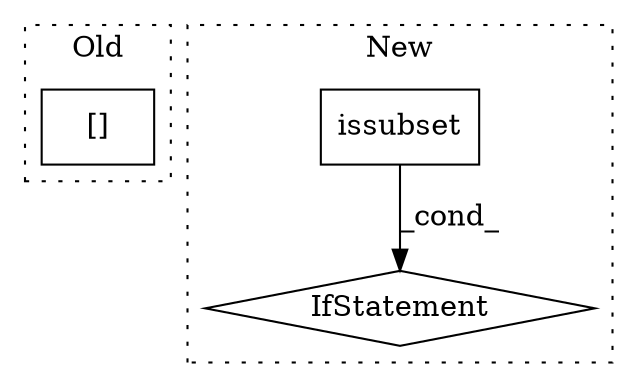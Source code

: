 digraph G {
subgraph cluster0 {
1 [label="[]" a="2" s="9326,9340" l="13,1" shape="box"];
label = "Old";
style="dotted";
}
subgraph cluster1 {
2 [label="issubset" a="32" s="10018,10031" l="9,1" shape="box"];
3 [label="IfStatement" a="25" s="9974,10032" l="4,2" shape="diamond"];
label = "New";
style="dotted";
}
2 -> 3 [label="_cond_"];
}